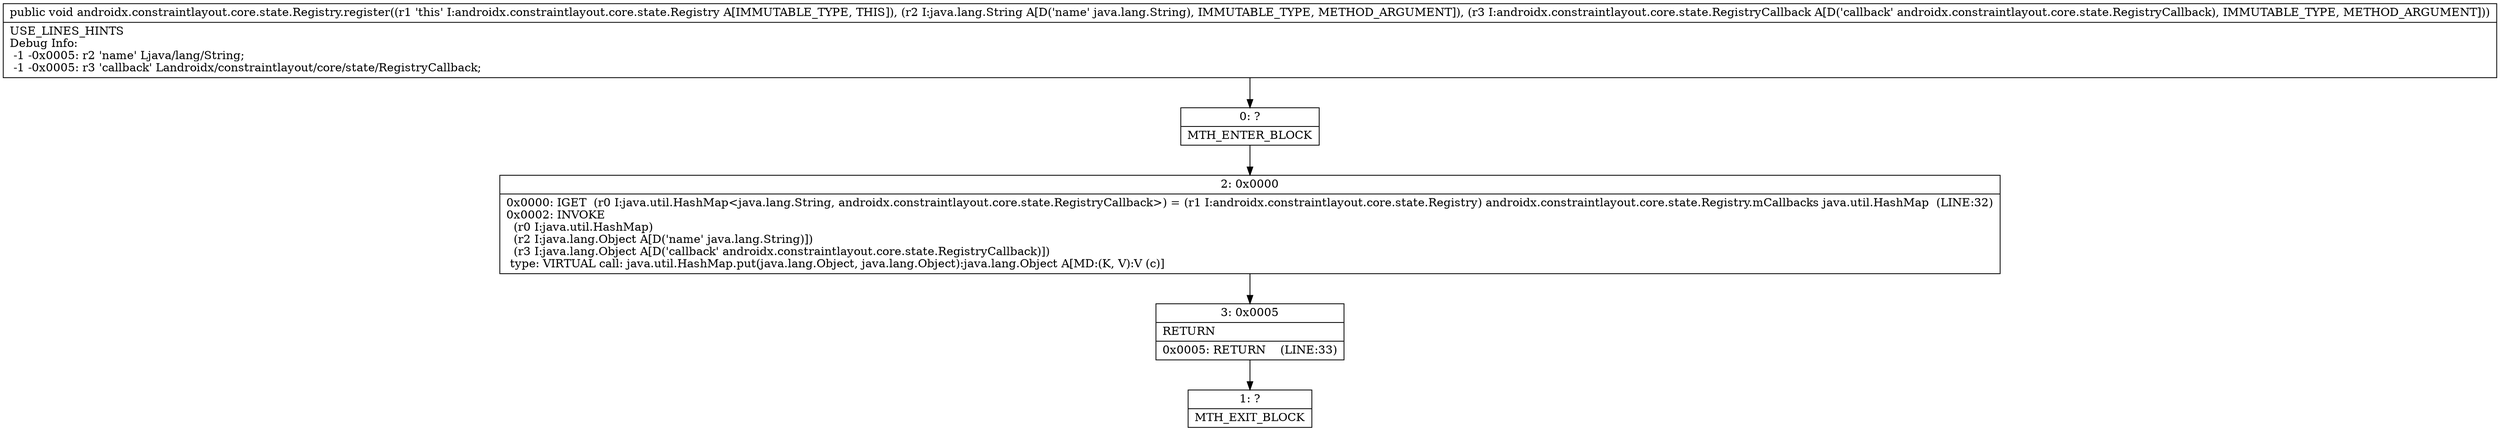 digraph "CFG forandroidx.constraintlayout.core.state.Registry.register(Ljava\/lang\/String;Landroidx\/constraintlayout\/core\/state\/RegistryCallback;)V" {
Node_0 [shape=record,label="{0\:\ ?|MTH_ENTER_BLOCK\l}"];
Node_2 [shape=record,label="{2\:\ 0x0000|0x0000: IGET  (r0 I:java.util.HashMap\<java.lang.String, androidx.constraintlayout.core.state.RegistryCallback\>) = (r1 I:androidx.constraintlayout.core.state.Registry) androidx.constraintlayout.core.state.Registry.mCallbacks java.util.HashMap  (LINE:32)\l0x0002: INVOKE  \l  (r0 I:java.util.HashMap)\l  (r2 I:java.lang.Object A[D('name' java.lang.String)])\l  (r3 I:java.lang.Object A[D('callback' androidx.constraintlayout.core.state.RegistryCallback)])\l type: VIRTUAL call: java.util.HashMap.put(java.lang.Object, java.lang.Object):java.lang.Object A[MD:(K, V):V (c)]\l}"];
Node_3 [shape=record,label="{3\:\ 0x0005|RETURN\l|0x0005: RETURN    (LINE:33)\l}"];
Node_1 [shape=record,label="{1\:\ ?|MTH_EXIT_BLOCK\l}"];
MethodNode[shape=record,label="{public void androidx.constraintlayout.core.state.Registry.register((r1 'this' I:androidx.constraintlayout.core.state.Registry A[IMMUTABLE_TYPE, THIS]), (r2 I:java.lang.String A[D('name' java.lang.String), IMMUTABLE_TYPE, METHOD_ARGUMENT]), (r3 I:androidx.constraintlayout.core.state.RegistryCallback A[D('callback' androidx.constraintlayout.core.state.RegistryCallback), IMMUTABLE_TYPE, METHOD_ARGUMENT]))  | USE_LINES_HINTS\lDebug Info:\l  \-1 \-0x0005: r2 'name' Ljava\/lang\/String;\l  \-1 \-0x0005: r3 'callback' Landroidx\/constraintlayout\/core\/state\/RegistryCallback;\l}"];
MethodNode -> Node_0;Node_0 -> Node_2;
Node_2 -> Node_3;
Node_3 -> Node_1;
}

